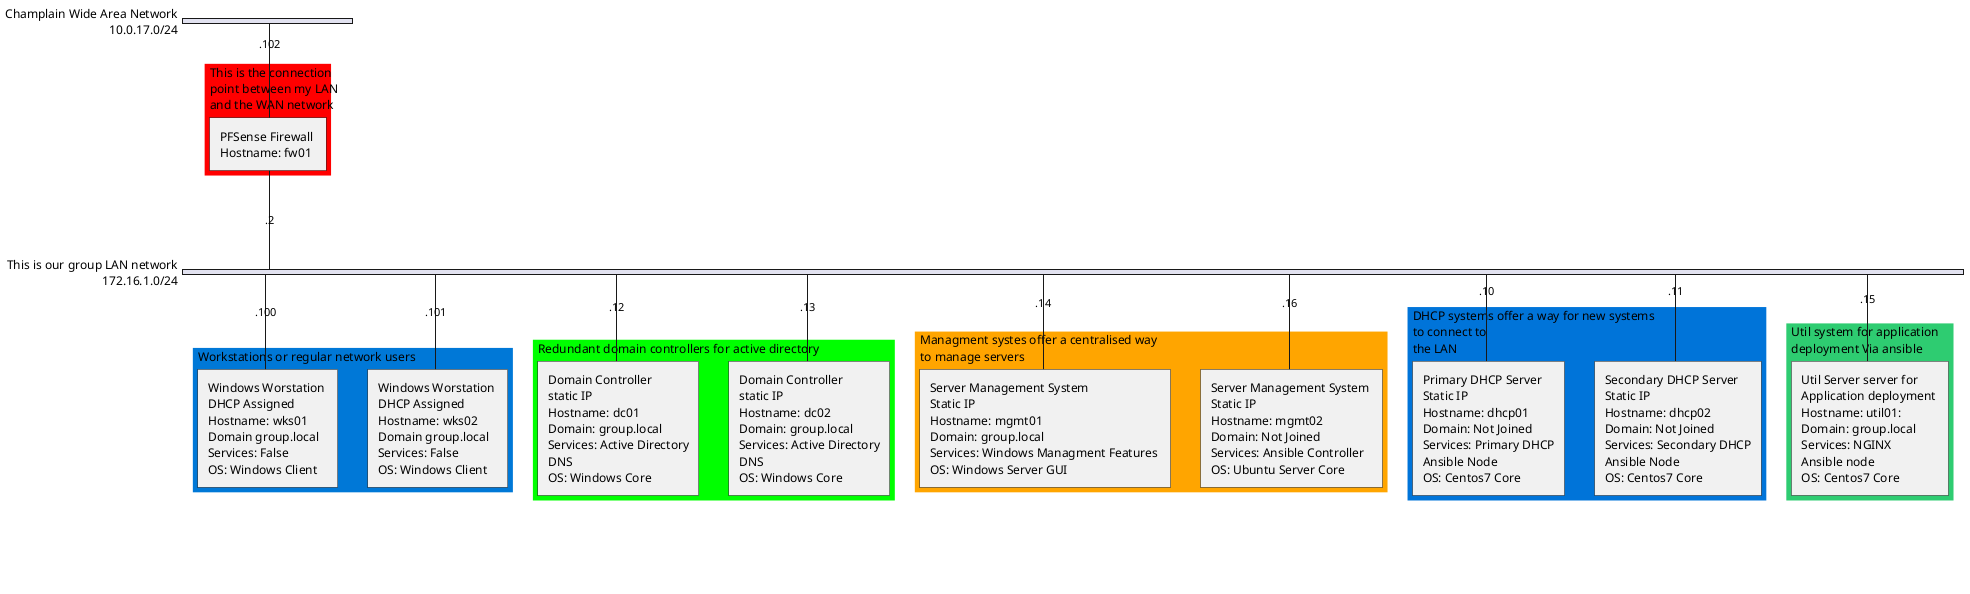 @startuml Working Network Diagram
skinparam backgroundColor ##F0F0F0

nwdiag {
    
    network WAN {
        address = 10.0.17.0/24
        description = "Champlain Wide Area Network"

        // define group
        group firewall {
            color = "#FF0000";
            fw01 [address = ".102", description = "PFSense Firewall \nHostname: fw01 "]
            description = "This is the connection \npoint between my LAN \nand the WAN network"

        }
    }
    network LAN {
        address = 172.16.1.0/24
        description = "This is our group LAN network"
        fw01 [address = ".2"]

        // define group
        group workstations {
            description = "Workstations or regular network users"
            color = "#0078D7";
            wks01 [address = ".100", description = "Windows Worstation \nDHCP Assigned \nHostname: wks01 \nDomain group.local \nServices: False \nOS: Windows Client"]
            wks02 [address = ".101", description = "Windows Worstation \nDHCP Assigned \nHostname: wks02 \nDomain group.local \nServices: False \nOS: Windows Client"]
        }
        // define group
        group domaincontrollers {
            description = "Redundant domain controllers for active directory"
            color = "#00FF00";
            dc01 [address = ".12", description = "Domain Controller \nstatic IP \nHostname: dc01 \nDomain: group.local \nServices: Active Directory, DNS \nOS: Windows Core"]
            dc02 [address = ".13", description = "Domain Controller \nstatic IP \nHostname: dc02 \nDomain: group.local \nServices: Active Directory, DNS \nOS: Windows Core"]

        }
        // define group 
        group managmentsystems {
            description = "Managment systes offer a centralised way \nto manage servers"
            color = "#FFA500";
            mgmt01 [address = ".14", description = "Server Management System \nStatic IP \nHostname: mgmt01 \nDomain: group.local \nServices: Windows Managment Features \nOS: Windows Server GUI"]
            mgmt02 [address = ".16", description = "Server Management System \nStatic IP \nHostname: mgmt02 \nDomain: Not Joined \nServices: Ansible Controller \nOS: Ubuntu Server Core"]
        }
        // define group
        group dhcpsystems {
            description = "DHCP systems offer a way for new systems \nto connect to \nthe LAN"
            color = "#0074D9";
            dhcp01 [address = ".10", description = "Primary DHCP Server \nStatic IP \nHostname: dhcp01 \nDomain: Not Joined \nServices: Primary DHCP, Ansible Node \nOS: Centos7 Core"]
            dhcp02 [address = ".11", description = "Secondary DHCP Server \nStatic IP \nHostname: dhcp02 \nDomain: Not Joined \nServices: Secondary DHCP, Ansible Node \nOS: Centos7 Core"]

        }
        // define group 
        group util {
            description = "Util system for application \ndeployment Via ansible"
            color = "#2ECC71";
            util01 [address = ".15", description = "Util Server server for \nApplication deployment \nHostname: util01: \nDomain: group.local \nServices: NGINX, Ansible node \nOS: Centos7 Core"]
        }
    }
    
}

@enduml
